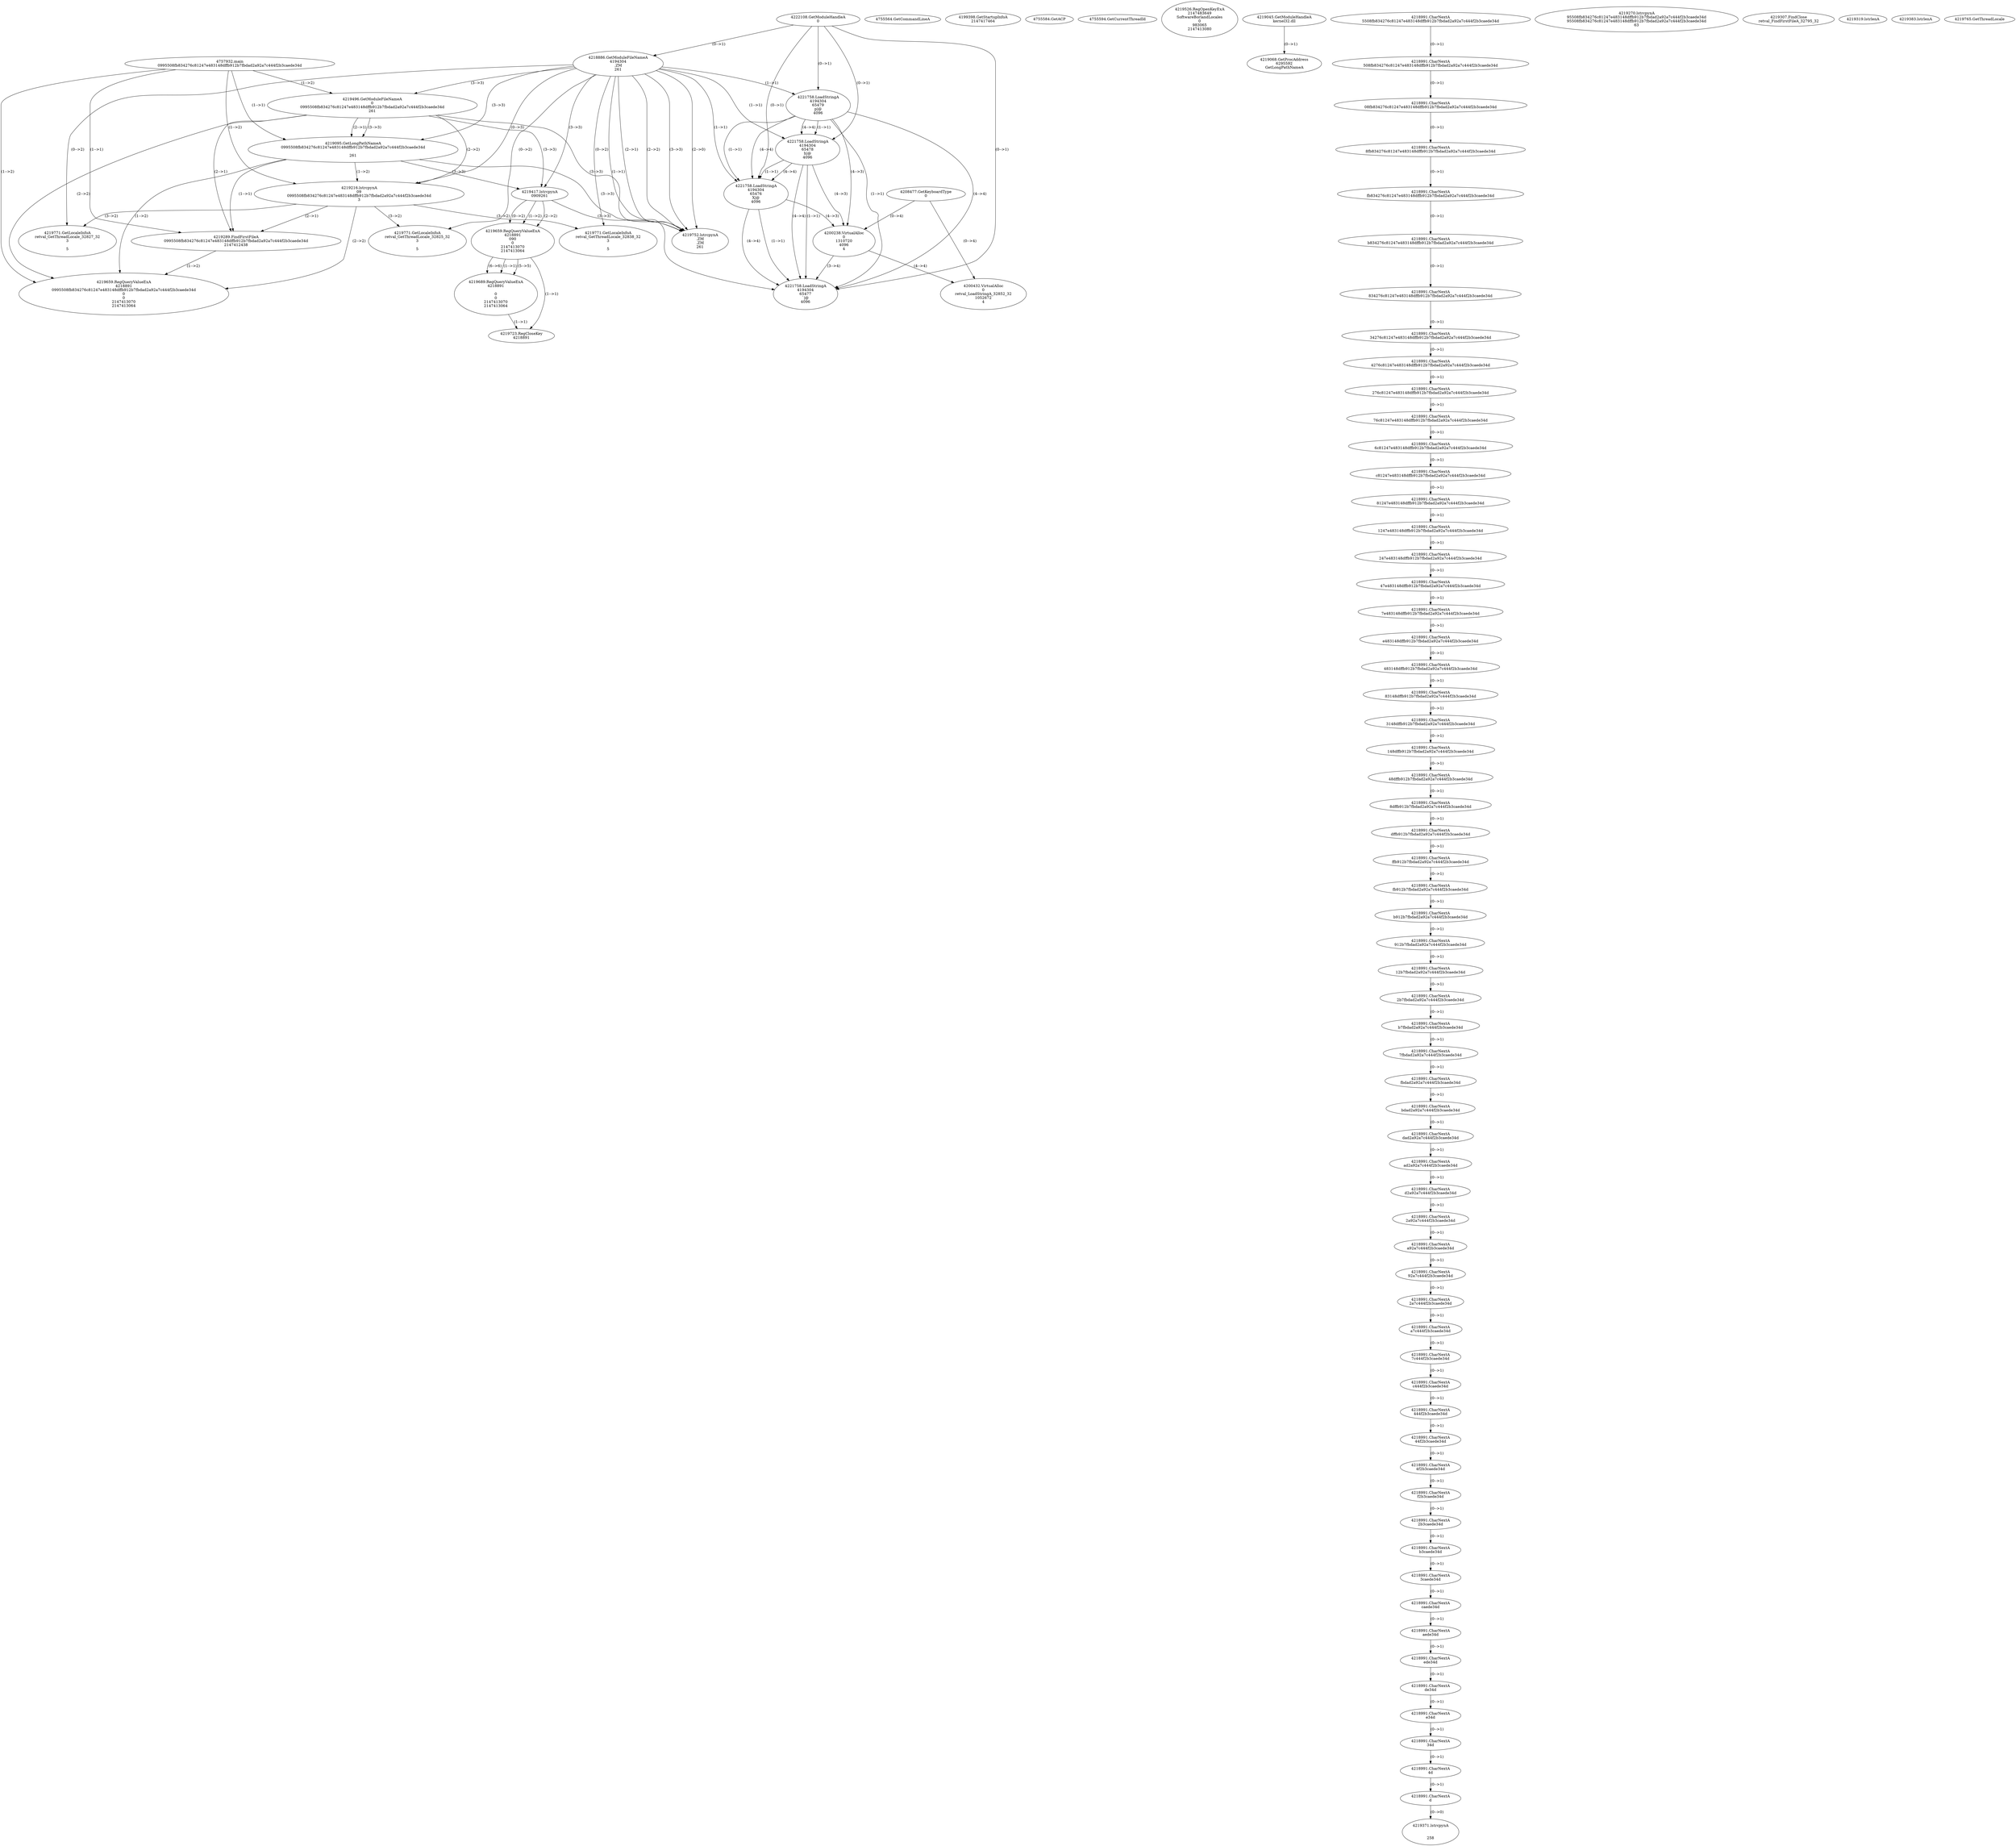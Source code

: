 // Global SCDG with merge call
digraph {
	0 [label="4757932.main
0995508fb834276c81247e483148dffb912b7fbdad2a92a7c444f2b3caede34d"]
	1 [label="4222108.GetModuleHandleA
0"]
	2 [label="4208477.GetKeyboardType
0"]
	3 [label="4755564.GetCommandLineA
"]
	4 [label="4199398.GetStartupInfoA
2147417464"]
	5 [label="4755584.GetACP
"]
	6 [label="4755594.GetCurrentThreadId
"]
	7 [label="4218886.GetModuleFileNameA
4194304
.ZM
261"]
	1 -> 7 [label="(0-->1)"]
	8 [label="4219496.GetModuleFileNameA
0
0995508fb834276c81247e483148dffb912b7fbdad2a92a7c444f2b3caede34d
261"]
	0 -> 8 [label="(1-->2)"]
	7 -> 8 [label="(3-->3)"]
	9 [label="4219526.RegOpenKeyExA
2147483649
Software\Borland\Locales
0
983065
2147413080"]
	10 [label="4219045.GetModuleHandleA
kernel32.dll"]
	11 [label="4219068.GetProcAddress
6295592
GetLongPathNameA"]
	10 -> 11 [label="(0-->1)"]
	12 [label="4219095.GetLongPathNameA
0995508fb834276c81247e483148dffb912b7fbdad2a92a7c444f2b3caede34d

261"]
	0 -> 12 [label="(1-->1)"]
	8 -> 12 [label="(2-->1)"]
	7 -> 12 [label="(3-->3)"]
	8 -> 12 [label="(3-->3)"]
	13 [label="4219216.lstrcpynA
09
0995508fb834276c81247e483148dffb912b7fbdad2a92a7c444f2b3caede34d
3"]
	0 -> 13 [label="(1-->2)"]
	8 -> 13 [label="(2-->2)"]
	12 -> 13 [label="(1-->2)"]
	7 -> 13 [label="(0-->3)"]
	14 [label="4218991.CharNextA
5508fb834276c81247e483148dffb912b7fbdad2a92a7c444f2b3caede34d"]
	15 [label="4218991.CharNextA
508fb834276c81247e483148dffb912b7fbdad2a92a7c444f2b3caede34d"]
	14 -> 15 [label="(0-->1)"]
	16 [label="4218991.CharNextA
08fb834276c81247e483148dffb912b7fbdad2a92a7c444f2b3caede34d"]
	15 -> 16 [label="(0-->1)"]
	17 [label="4218991.CharNextA
8fb834276c81247e483148dffb912b7fbdad2a92a7c444f2b3caede34d"]
	16 -> 17 [label="(0-->1)"]
	18 [label="4218991.CharNextA
fb834276c81247e483148dffb912b7fbdad2a92a7c444f2b3caede34d"]
	17 -> 18 [label="(0-->1)"]
	19 [label="4218991.CharNextA
b834276c81247e483148dffb912b7fbdad2a92a7c444f2b3caede34d"]
	18 -> 19 [label="(0-->1)"]
	20 [label="4218991.CharNextA
834276c81247e483148dffb912b7fbdad2a92a7c444f2b3caede34d"]
	19 -> 20 [label="(0-->1)"]
	21 [label="4218991.CharNextA
34276c81247e483148dffb912b7fbdad2a92a7c444f2b3caede34d"]
	20 -> 21 [label="(0-->1)"]
	22 [label="4218991.CharNextA
4276c81247e483148dffb912b7fbdad2a92a7c444f2b3caede34d"]
	21 -> 22 [label="(0-->1)"]
	23 [label="4218991.CharNextA
276c81247e483148dffb912b7fbdad2a92a7c444f2b3caede34d"]
	22 -> 23 [label="(0-->1)"]
	24 [label="4218991.CharNextA
76c81247e483148dffb912b7fbdad2a92a7c444f2b3caede34d"]
	23 -> 24 [label="(0-->1)"]
	25 [label="4218991.CharNextA
6c81247e483148dffb912b7fbdad2a92a7c444f2b3caede34d"]
	24 -> 25 [label="(0-->1)"]
	26 [label="4218991.CharNextA
c81247e483148dffb912b7fbdad2a92a7c444f2b3caede34d"]
	25 -> 26 [label="(0-->1)"]
	27 [label="4218991.CharNextA
81247e483148dffb912b7fbdad2a92a7c444f2b3caede34d"]
	26 -> 27 [label="(0-->1)"]
	28 [label="4218991.CharNextA
1247e483148dffb912b7fbdad2a92a7c444f2b3caede34d"]
	27 -> 28 [label="(0-->1)"]
	29 [label="4218991.CharNextA
247e483148dffb912b7fbdad2a92a7c444f2b3caede34d"]
	28 -> 29 [label="(0-->1)"]
	30 [label="4218991.CharNextA
47e483148dffb912b7fbdad2a92a7c444f2b3caede34d"]
	29 -> 30 [label="(0-->1)"]
	31 [label="4218991.CharNextA
7e483148dffb912b7fbdad2a92a7c444f2b3caede34d"]
	30 -> 31 [label="(0-->1)"]
	32 [label="4218991.CharNextA
e483148dffb912b7fbdad2a92a7c444f2b3caede34d"]
	31 -> 32 [label="(0-->1)"]
	33 [label="4218991.CharNextA
483148dffb912b7fbdad2a92a7c444f2b3caede34d"]
	32 -> 33 [label="(0-->1)"]
	34 [label="4218991.CharNextA
83148dffb912b7fbdad2a92a7c444f2b3caede34d"]
	33 -> 34 [label="(0-->1)"]
	35 [label="4218991.CharNextA
3148dffb912b7fbdad2a92a7c444f2b3caede34d"]
	34 -> 35 [label="(0-->1)"]
	36 [label="4218991.CharNextA
148dffb912b7fbdad2a92a7c444f2b3caede34d"]
	35 -> 36 [label="(0-->1)"]
	37 [label="4218991.CharNextA
48dffb912b7fbdad2a92a7c444f2b3caede34d"]
	36 -> 37 [label="(0-->1)"]
	38 [label="4218991.CharNextA
8dffb912b7fbdad2a92a7c444f2b3caede34d"]
	37 -> 38 [label="(0-->1)"]
	39 [label="4218991.CharNextA
dffb912b7fbdad2a92a7c444f2b3caede34d"]
	38 -> 39 [label="(0-->1)"]
	40 [label="4218991.CharNextA
ffb912b7fbdad2a92a7c444f2b3caede34d"]
	39 -> 40 [label="(0-->1)"]
	41 [label="4218991.CharNextA
fb912b7fbdad2a92a7c444f2b3caede34d"]
	40 -> 41 [label="(0-->1)"]
	42 [label="4218991.CharNextA
b912b7fbdad2a92a7c444f2b3caede34d"]
	41 -> 42 [label="(0-->1)"]
	43 [label="4218991.CharNextA
912b7fbdad2a92a7c444f2b3caede34d"]
	42 -> 43 [label="(0-->1)"]
	44 [label="4218991.CharNextA
12b7fbdad2a92a7c444f2b3caede34d"]
	43 -> 44 [label="(0-->1)"]
	45 [label="4218991.CharNextA
2b7fbdad2a92a7c444f2b3caede34d"]
	44 -> 45 [label="(0-->1)"]
	46 [label="4218991.CharNextA
b7fbdad2a92a7c444f2b3caede34d"]
	45 -> 46 [label="(0-->1)"]
	47 [label="4218991.CharNextA
7fbdad2a92a7c444f2b3caede34d"]
	46 -> 47 [label="(0-->1)"]
	48 [label="4218991.CharNextA
fbdad2a92a7c444f2b3caede34d"]
	47 -> 48 [label="(0-->1)"]
	49 [label="4218991.CharNextA
bdad2a92a7c444f2b3caede34d"]
	48 -> 49 [label="(0-->1)"]
	50 [label="4218991.CharNextA
dad2a92a7c444f2b3caede34d"]
	49 -> 50 [label="(0-->1)"]
	51 [label="4218991.CharNextA
ad2a92a7c444f2b3caede34d"]
	50 -> 51 [label="(0-->1)"]
	52 [label="4218991.CharNextA
d2a92a7c444f2b3caede34d"]
	51 -> 52 [label="(0-->1)"]
	53 [label="4218991.CharNextA
2a92a7c444f2b3caede34d"]
	52 -> 53 [label="(0-->1)"]
	54 [label="4218991.CharNextA
a92a7c444f2b3caede34d"]
	53 -> 54 [label="(0-->1)"]
	55 [label="4218991.CharNextA
92a7c444f2b3caede34d"]
	54 -> 55 [label="(0-->1)"]
	56 [label="4218991.CharNextA
2a7c444f2b3caede34d"]
	55 -> 56 [label="(0-->1)"]
	57 [label="4218991.CharNextA
a7c444f2b3caede34d"]
	56 -> 57 [label="(0-->1)"]
	58 [label="4218991.CharNextA
7c444f2b3caede34d"]
	57 -> 58 [label="(0-->1)"]
	59 [label="4218991.CharNextA
c444f2b3caede34d"]
	58 -> 59 [label="(0-->1)"]
	60 [label="4218991.CharNextA
444f2b3caede34d"]
	59 -> 60 [label="(0-->1)"]
	61 [label="4218991.CharNextA
44f2b3caede34d"]
	60 -> 61 [label="(0-->1)"]
	62 [label="4218991.CharNextA
4f2b3caede34d"]
	61 -> 62 [label="(0-->1)"]
	63 [label="4218991.CharNextA
f2b3caede34d"]
	62 -> 63 [label="(0-->1)"]
	64 [label="4218991.CharNextA
2b3caede34d"]
	63 -> 64 [label="(0-->1)"]
	65 [label="4218991.CharNextA
b3caede34d"]
	64 -> 65 [label="(0-->1)"]
	66 [label="4218991.CharNextA
3caede34d"]
	65 -> 66 [label="(0-->1)"]
	67 [label="4218991.CharNextA
caede34d"]
	66 -> 67 [label="(0-->1)"]
	68 [label="4218991.CharNextA
aede34d"]
	67 -> 68 [label="(0-->1)"]
	69 [label="4218991.CharNextA
ede34d"]
	68 -> 69 [label="(0-->1)"]
	70 [label="4218991.CharNextA
de34d"]
	69 -> 70 [label="(0-->1)"]
	71 [label="4218991.CharNextA
e34d"]
	70 -> 71 [label="(0-->1)"]
	72 [label="4218991.CharNextA
34d"]
	71 -> 72 [label="(0-->1)"]
	73 [label="4218991.CharNextA
4d"]
	72 -> 73 [label="(0-->1)"]
	74 [label="4218991.CharNextA
d"]
	73 -> 74 [label="(0-->1)"]
	75 [label="4219270.lstrcpynA
95508fb834276c81247e483148dffb912b7fbdad2a92a7c444f2b3caede34d
95508fb834276c81247e483148dffb912b7fbdad2a92a7c444f2b3caede34d
63"]
	76 [label="4219289.FindFirstFileA
0995508fb834276c81247e483148dffb912b7fbdad2a92a7c444f2b3caede34d
2147412438"]
	0 -> 76 [label="(1-->1)"]
	8 -> 76 [label="(2-->1)"]
	12 -> 76 [label="(1-->1)"]
	13 -> 76 [label="(2-->1)"]
	77 [label="4219307.FindClose
retval_FindFirstFileA_32795_32"]
	78 [label="4219319.lstrlenA
"]
	79 [label="4219371.lstrcpynA


258"]
	74 -> 79 [label="(0-->0)"]
	80 [label="4219383.lstrlenA
"]
	81 [label="4219417.lstrcpynA
09\
09\
261"]
	7 -> 81 [label="(3-->3)"]
	8 -> 81 [label="(3-->3)"]
	12 -> 81 [label="(3-->3)"]
	82 [label="4219659.RegQueryValueExA
4218891
09\
0
0
2147413070
2147413064"]
	81 -> 82 [label="(1-->2)"]
	81 -> 82 [label="(2-->2)"]
	81 -> 82 [label="(0-->2)"]
	83 [label="4219689.RegQueryValueExA
4218891

0
0
2147413070
2147413064"]
	82 -> 83 [label="(1-->1)"]
	82 -> 83 [label="(5-->5)"]
	82 -> 83 [label="(6-->6)"]
	84 [label="4219723.RegCloseKey
4218891"]
	82 -> 84 [label="(1-->1)"]
	83 -> 84 [label="(1-->1)"]
	85 [label="4219752.lstrcpynA
.ZM
.ZM
261"]
	7 -> 85 [label="(2-->1)"]
	7 -> 85 [label="(2-->2)"]
	7 -> 85 [label="(3-->3)"]
	8 -> 85 [label="(3-->3)"]
	12 -> 85 [label="(3-->3)"]
	81 -> 85 [label="(3-->3)"]
	7 -> 85 [label="(2-->0)"]
	86 [label="4219765.GetThreadLocale
"]
	87 [label="4219771.GetLocaleInfoA
retval_GetThreadLocale_32838_32
3

5"]
	7 -> 87 [label="(0-->2)"]
	13 -> 87 [label="(3-->2)"]
	88 [label="4221758.LoadStringA
4194304
65479
p|@
4096"]
	1 -> 88 [label="(0-->1)"]
	7 -> 88 [label="(1-->1)"]
	89 [label="4219771.GetLocaleInfoA
retval_GetThreadLocale_32827_32
3

5"]
	7 -> 89 [label="(0-->2)"]
	13 -> 89 [label="(3-->2)"]
	90 [label="4221758.LoadStringA
4194304
65478
h|@
4096"]
	1 -> 90 [label="(0-->1)"]
	7 -> 90 [label="(1-->1)"]
	88 -> 90 [label="(1-->1)"]
	88 -> 90 [label="(4-->4)"]
	91 [label="4221758.LoadStringA
4194304
65476
X|@
4096"]
	1 -> 91 [label="(0-->1)"]
	7 -> 91 [label="(1-->1)"]
	88 -> 91 [label="(1-->1)"]
	90 -> 91 [label="(1-->1)"]
	88 -> 91 [label="(4-->4)"]
	90 -> 91 [label="(4-->4)"]
	92 [label="4200238.VirtualAlloc
0
1310720
4096
4"]
	88 -> 92 [label="(4-->3)"]
	90 -> 92 [label="(4-->3)"]
	91 -> 92 [label="(4-->3)"]
	2 -> 92 [label="(0-->4)"]
	93 [label="4221758.LoadStringA
4194304
65477
`|@
4096"]
	1 -> 93 [label="(0-->1)"]
	7 -> 93 [label="(1-->1)"]
	88 -> 93 [label="(1-->1)"]
	90 -> 93 [label="(1-->1)"]
	91 -> 93 [label="(1-->1)"]
	88 -> 93 [label="(4-->4)"]
	90 -> 93 [label="(4-->4)"]
	91 -> 93 [label="(4-->4)"]
	92 -> 93 [label="(3-->4)"]
	94 [label="4200432.VirtualAlloc
0
retval_LoadStringA_32852_32
1052672
4"]
	2 -> 94 [label="(0-->4)"]
	92 -> 94 [label="(4-->4)"]
	95 [label="4219659.RegQueryValueExA
4218891
0995508fb834276c81247e483148dffb912b7fbdad2a92a7c444f2b3caede34d
0
0
2147413070
2147413064"]
	0 -> 95 [label="(1-->2)"]
	8 -> 95 [label="(2-->2)"]
	12 -> 95 [label="(1-->2)"]
	13 -> 95 [label="(2-->2)"]
	76 -> 95 [label="(1-->2)"]
	96 [label="4219771.GetLocaleInfoA
retval_GetThreadLocale_32825_32
3

5"]
	7 -> 96 [label="(0-->2)"]
	13 -> 96 [label="(3-->2)"]
}

